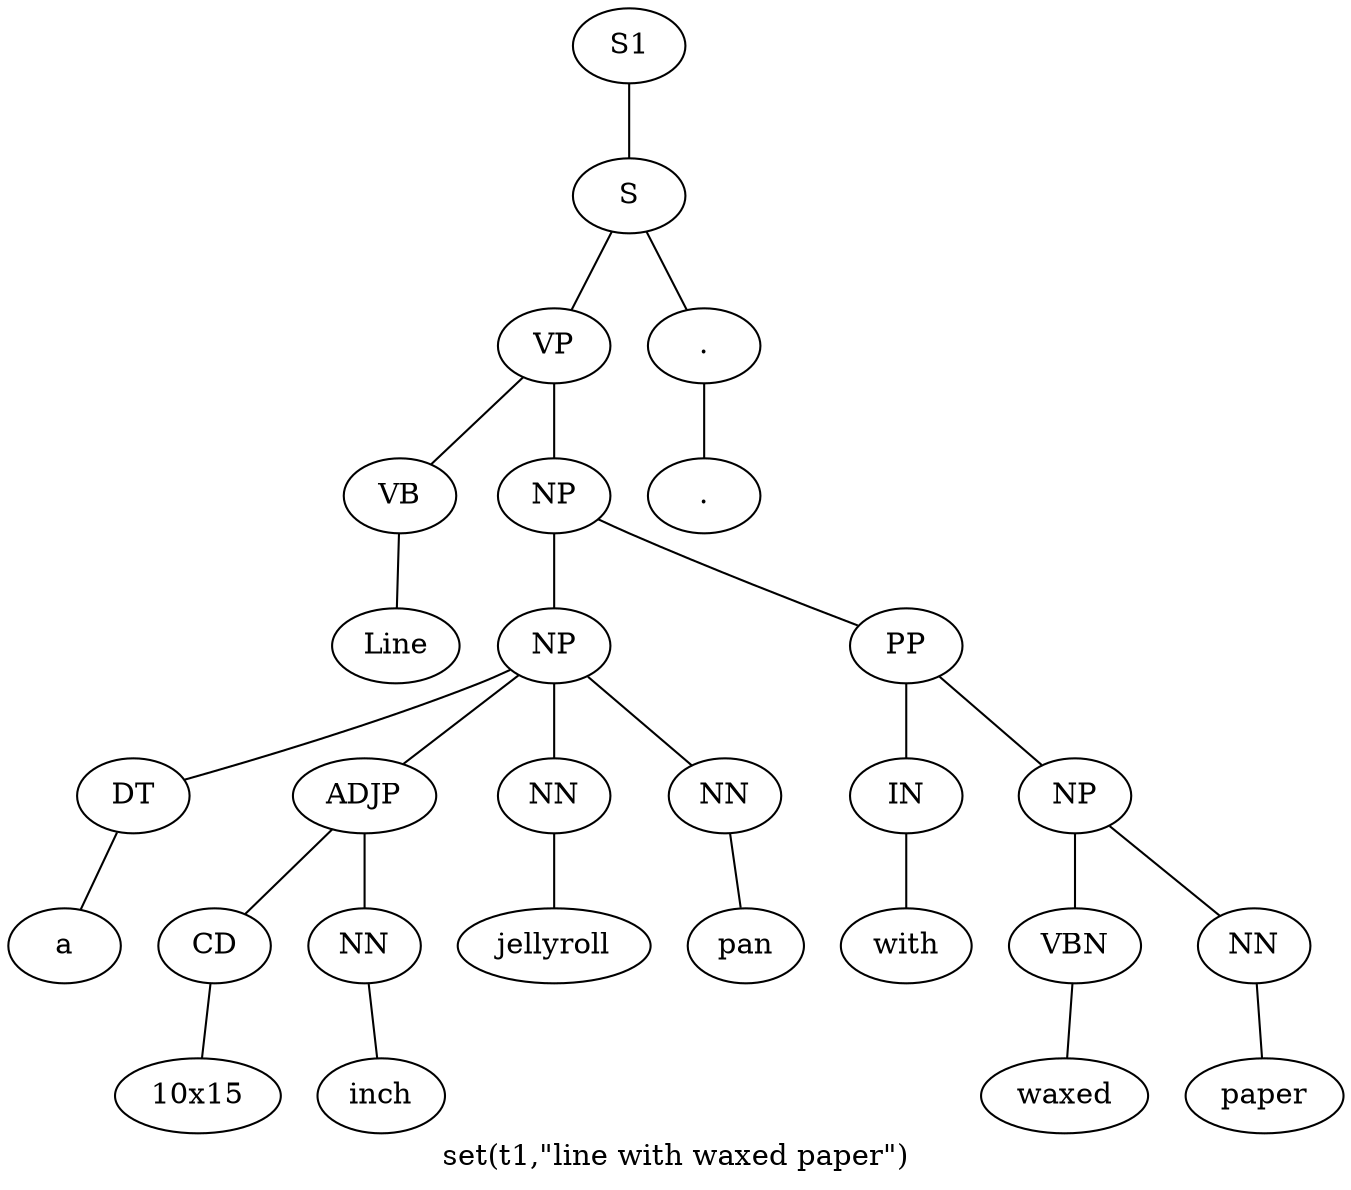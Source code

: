 graph SyntaxGraph {
	label = "set(t1,\"line with waxed paper\")";
	Node0 [label="S1"];
	Node1 [label="S"];
	Node2 [label="VP"];
	Node3 [label="VB"];
	Node4 [label="Line"];
	Node5 [label="NP"];
	Node6 [label="NP"];
	Node7 [label="DT"];
	Node8 [label="a"];
	Node9 [label="ADJP"];
	Node10 [label="CD"];
	Node11 [label="10x15"];
	Node12 [label="NN"];
	Node13 [label="inch"];
	Node14 [label="NN"];
	Node15 [label="jellyroll"];
	Node16 [label="NN"];
	Node17 [label="pan"];
	Node18 [label="PP"];
	Node19 [label="IN"];
	Node20 [label="with"];
	Node21 [label="NP"];
	Node22 [label="VBN"];
	Node23 [label="waxed"];
	Node24 [label="NN"];
	Node25 [label="paper"];
	Node26 [label="."];
	Node27 [label="."];

	Node0 -- Node1;
	Node1 -- Node2;
	Node1 -- Node26;
	Node2 -- Node3;
	Node2 -- Node5;
	Node3 -- Node4;
	Node5 -- Node6;
	Node5 -- Node18;
	Node6 -- Node7;
	Node6 -- Node9;
	Node6 -- Node14;
	Node6 -- Node16;
	Node7 -- Node8;
	Node9 -- Node10;
	Node9 -- Node12;
	Node10 -- Node11;
	Node12 -- Node13;
	Node14 -- Node15;
	Node16 -- Node17;
	Node18 -- Node19;
	Node18 -- Node21;
	Node19 -- Node20;
	Node21 -- Node22;
	Node21 -- Node24;
	Node22 -- Node23;
	Node24 -- Node25;
	Node26 -- Node27;
}